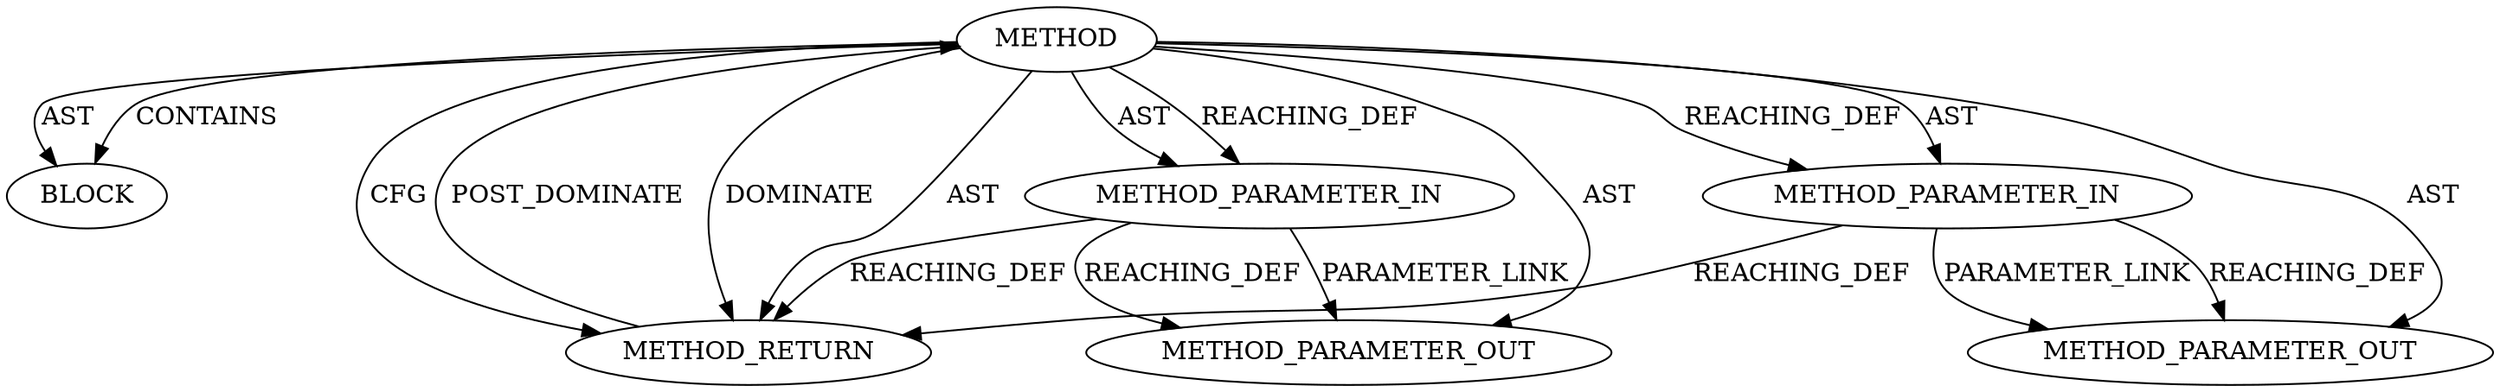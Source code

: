 digraph {
  12628 [label=BLOCK ORDER=1 ARGUMENT_INDEX=1 CODE="<empty>" TYPE_FULL_NAME="ANY"]
  12629 [label=METHOD_RETURN ORDER=2 CODE="RET" TYPE_FULL_NAME="ANY" EVALUATION_STRATEGY="BY_VALUE"]
  13541 [label=METHOD_PARAMETER_OUT ORDER=2 CODE="p2" IS_VARIADIC=false TYPE_FULL_NAME="ANY" EVALUATION_STRATEGY="BY_VALUE" INDEX=2 NAME="p2"]
  13540 [label=METHOD_PARAMETER_OUT ORDER=1 CODE="p1" IS_VARIADIC=false TYPE_FULL_NAME="ANY" EVALUATION_STRATEGY="BY_VALUE" INDEX=1 NAME="p1"]
  12626 [label=METHOD_PARAMETER_IN ORDER=1 CODE="p1" IS_VARIADIC=false TYPE_FULL_NAME="ANY" EVALUATION_STRATEGY="BY_VALUE" INDEX=1 NAME="p1"]
  12627 [label=METHOD_PARAMETER_IN ORDER=2 CODE="p2" IS_VARIADIC=false TYPE_FULL_NAME="ANY" EVALUATION_STRATEGY="BY_VALUE" INDEX=2 NAME="p2"]
  12625 [label=METHOD AST_PARENT_TYPE="NAMESPACE_BLOCK" AST_PARENT_FULL_NAME="<global>" ORDER=0 CODE="<empty>" FULL_NAME="ceph_con_flag_set" IS_EXTERNAL=true FILENAME="<empty>" SIGNATURE="" NAME="ceph_con_flag_set"]
  12625 -> 13541 [label=AST ]
  12627 -> 13541 [label=PARAMETER_LINK ]
  12626 -> 12629 [label=REACHING_DEF VARIABLE="p1"]
  12625 -> 12627 [label=REACHING_DEF VARIABLE=""]
  12625 -> 13540 [label=AST ]
  12625 -> 12626 [label=AST ]
  12627 -> 12629 [label=REACHING_DEF VARIABLE="p2"]
  12627 -> 13541 [label=REACHING_DEF VARIABLE="p2"]
  12625 -> 12628 [label=AST ]
  12626 -> 13540 [label=PARAMETER_LINK ]
  12625 -> 12628 [label=CONTAINS ]
  12625 -> 12626 [label=REACHING_DEF VARIABLE=""]
  12625 -> 12629 [label=AST ]
  12626 -> 13540 [label=REACHING_DEF VARIABLE="p1"]
  12629 -> 12625 [label=POST_DOMINATE ]
  12625 -> 12627 [label=AST ]
  12625 -> 12629 [label=CFG ]
  12625 -> 12629 [label=DOMINATE ]
}
